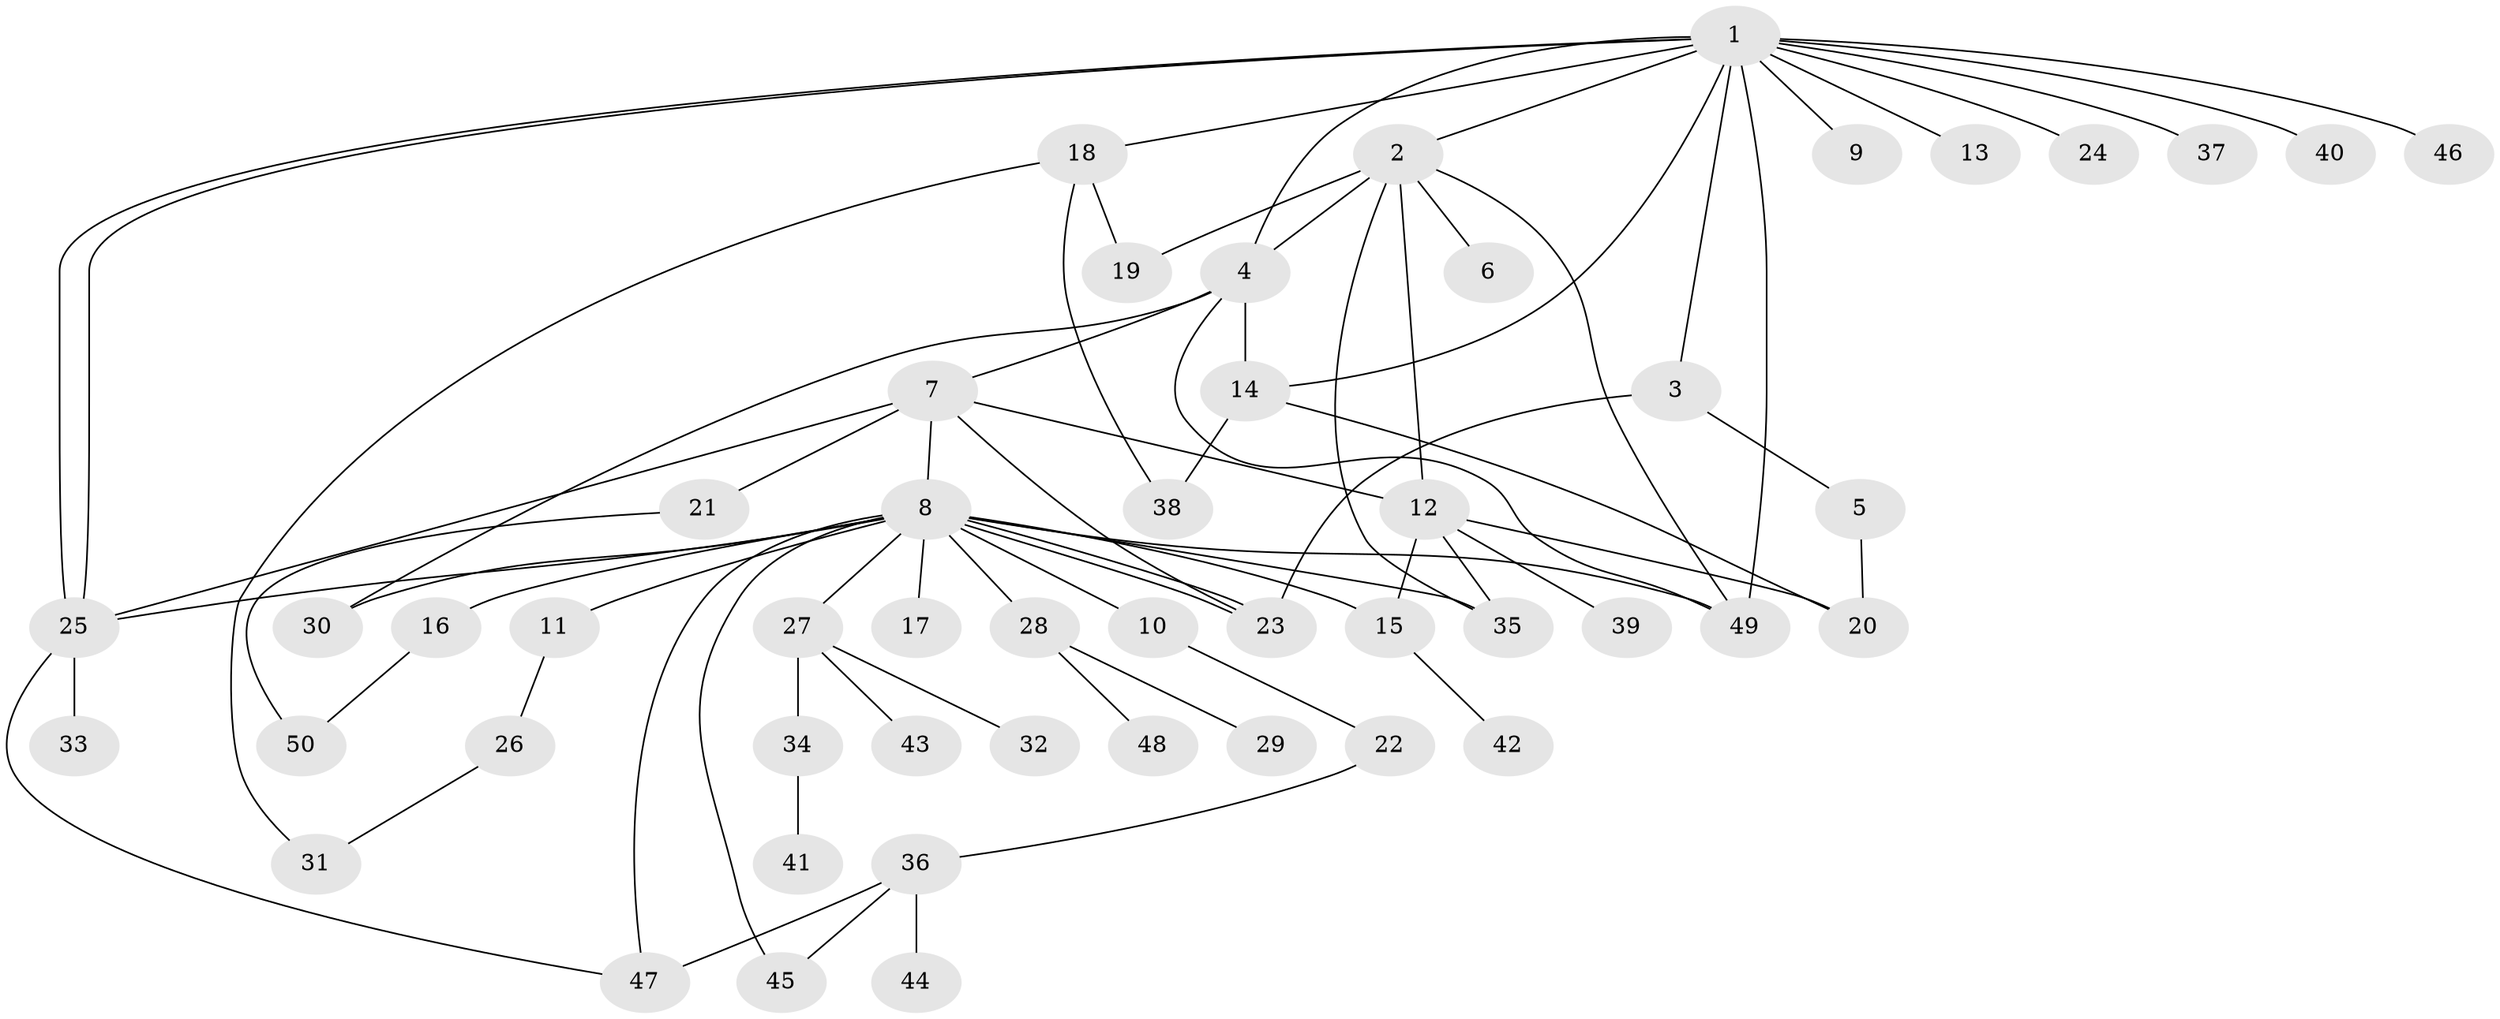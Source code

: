 // Generated by graph-tools (version 1.1) at 2025/50/03/09/25 03:50:00]
// undirected, 50 vertices, 74 edges
graph export_dot {
graph [start="1"]
  node [color=gray90,style=filled];
  1;
  2;
  3;
  4;
  5;
  6;
  7;
  8;
  9;
  10;
  11;
  12;
  13;
  14;
  15;
  16;
  17;
  18;
  19;
  20;
  21;
  22;
  23;
  24;
  25;
  26;
  27;
  28;
  29;
  30;
  31;
  32;
  33;
  34;
  35;
  36;
  37;
  38;
  39;
  40;
  41;
  42;
  43;
  44;
  45;
  46;
  47;
  48;
  49;
  50;
  1 -- 2;
  1 -- 3;
  1 -- 4;
  1 -- 9;
  1 -- 13;
  1 -- 14;
  1 -- 18;
  1 -- 24;
  1 -- 25;
  1 -- 25;
  1 -- 37;
  1 -- 40;
  1 -- 46;
  1 -- 49;
  2 -- 4;
  2 -- 6;
  2 -- 12;
  2 -- 19;
  2 -- 35;
  2 -- 49;
  3 -- 5;
  3 -- 23;
  4 -- 7;
  4 -- 14;
  4 -- 30;
  4 -- 49;
  5 -- 20;
  7 -- 8;
  7 -- 12;
  7 -- 21;
  7 -- 23;
  7 -- 25;
  8 -- 10;
  8 -- 11;
  8 -- 15;
  8 -- 16;
  8 -- 17;
  8 -- 23;
  8 -- 23;
  8 -- 25;
  8 -- 27;
  8 -- 28;
  8 -- 30;
  8 -- 35;
  8 -- 45;
  8 -- 47;
  8 -- 49;
  10 -- 22;
  11 -- 26;
  12 -- 15;
  12 -- 20;
  12 -- 35;
  12 -- 39;
  14 -- 20;
  14 -- 38;
  15 -- 42;
  16 -- 50;
  18 -- 19;
  18 -- 31;
  18 -- 38;
  21 -- 50;
  22 -- 36;
  25 -- 33;
  25 -- 47;
  26 -- 31;
  27 -- 32;
  27 -- 34;
  27 -- 43;
  28 -- 29;
  28 -- 48;
  34 -- 41;
  36 -- 44;
  36 -- 45;
  36 -- 47;
}
